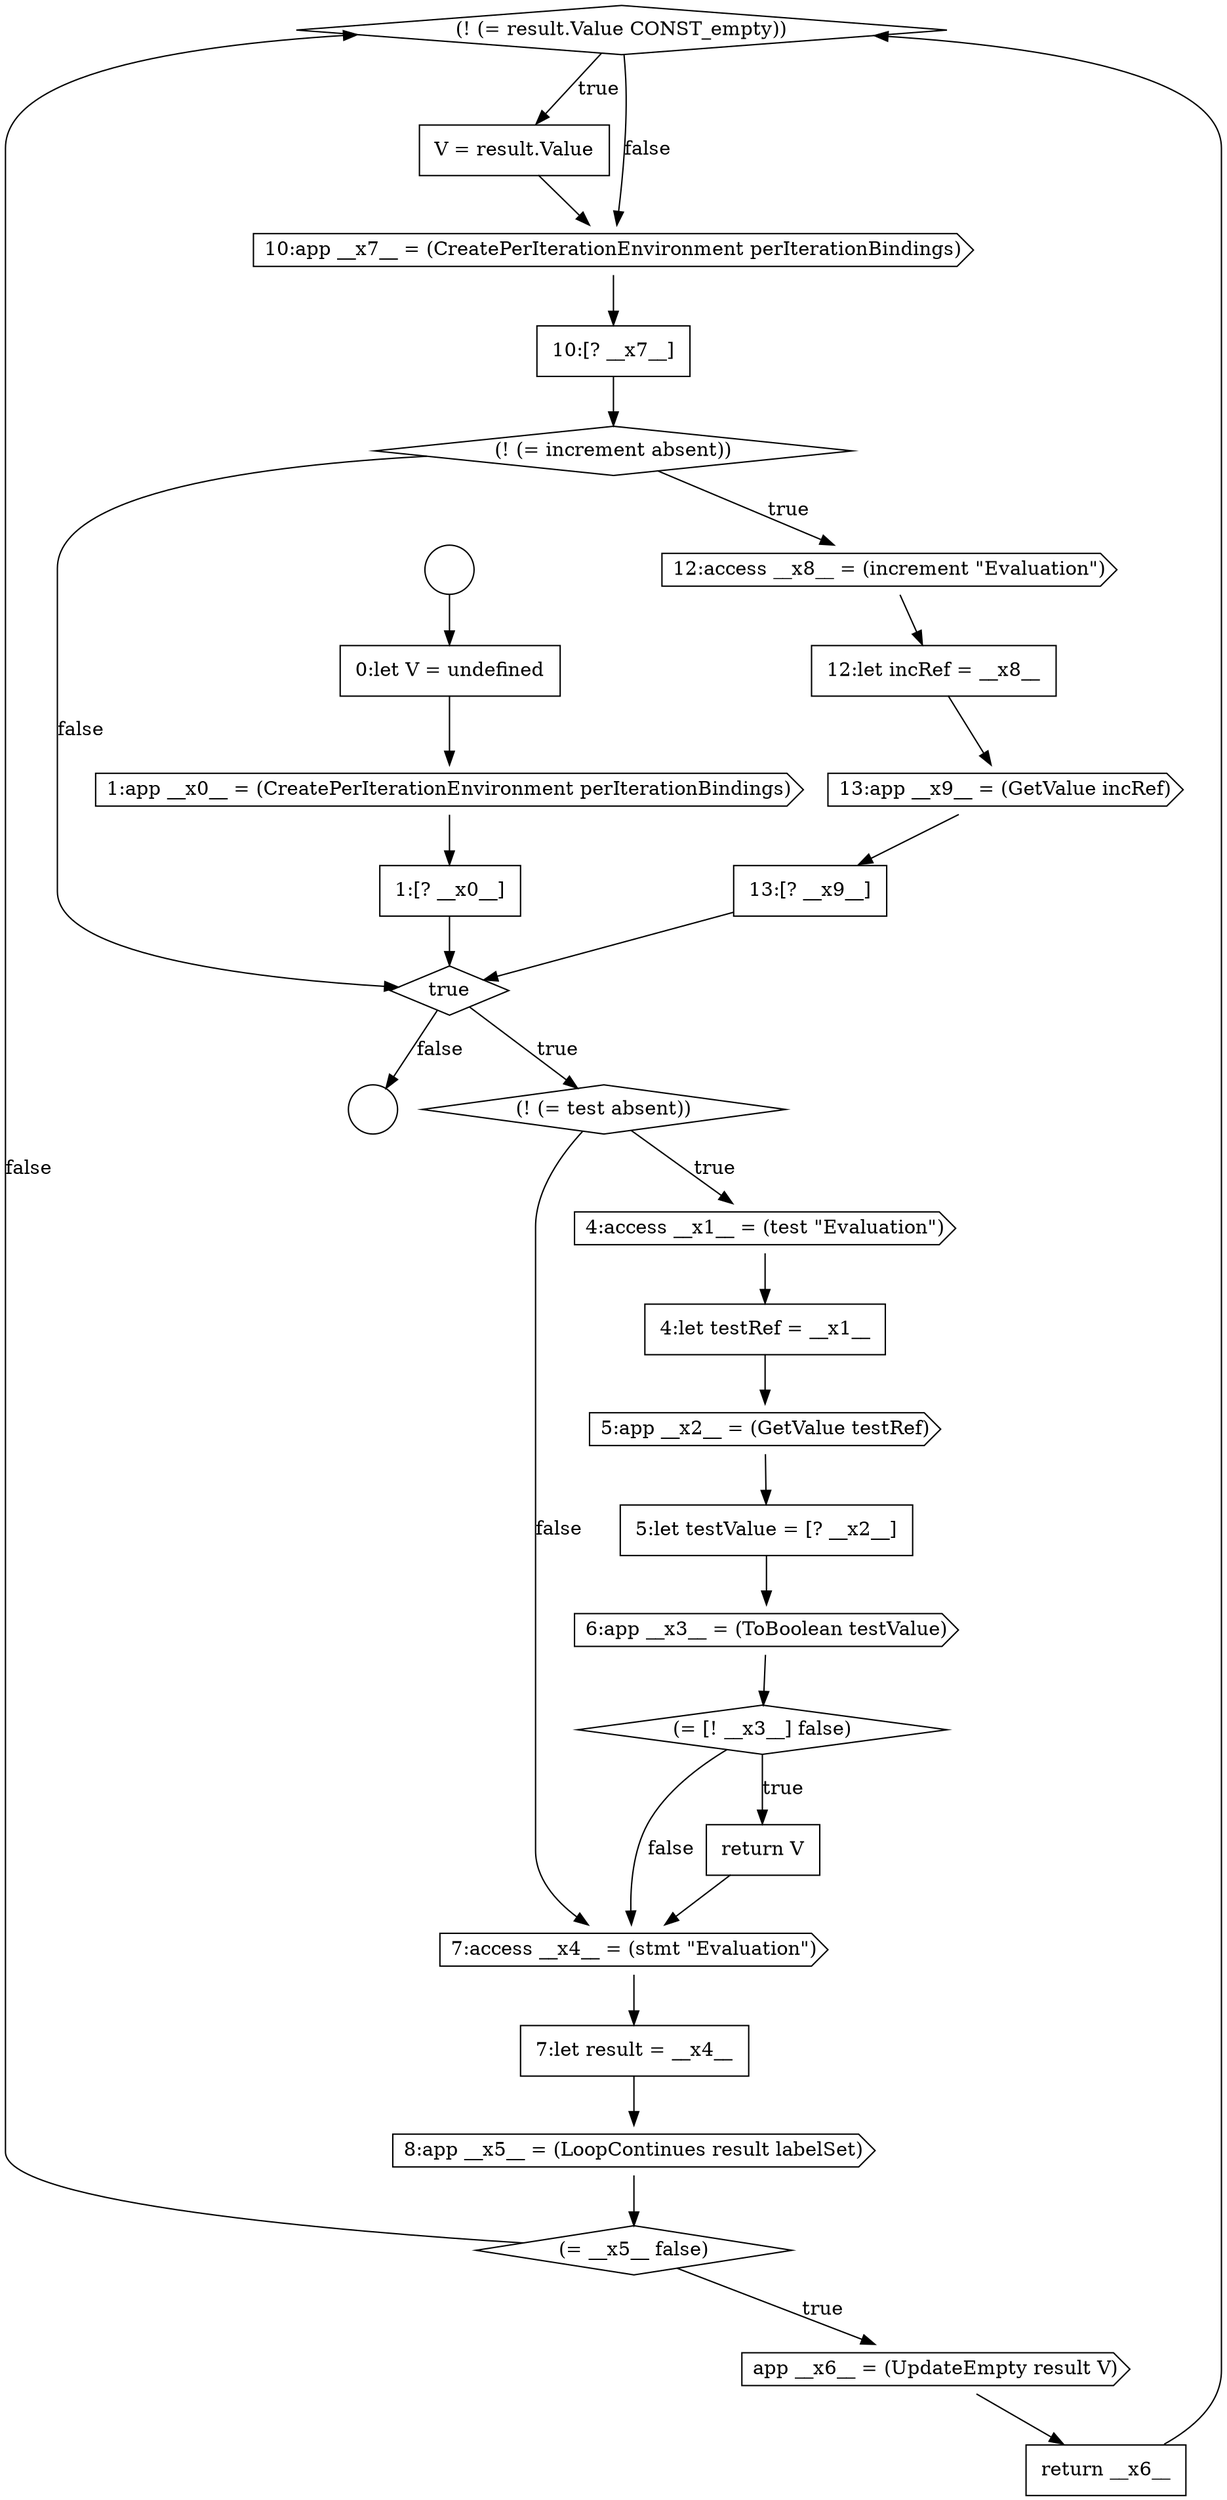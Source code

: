 digraph {
  node7396 [shape=diamond, label=<<font color="black">(! (= result.Value CONST_empty))</font>> color="black" fillcolor="white" style=filled]
  node7377 [shape=circle label=" " color="black" fillcolor="white" style=filled]
  node7400 [shape=diamond, label=<<font color="black">(! (= increment absent))</font>> color="black" fillcolor="white" style=filled]
  node7390 [shape=cds, label=<<font color="black">7:access __x4__ = (stmt &quot;Evaluation&quot;)</font>> color="black" fillcolor="white" style=filled]
  node7376 [shape=circle label=" " color="black" fillcolor="white" style=filled]
  node7381 [shape=diamond, label=<<font color="black">true</font>> color="black" fillcolor="white" style=filled]
  node7393 [shape=diamond, label=<<font color="black">(= __x5__ false)</font>> color="black" fillcolor="white" style=filled]
  node7378 [shape=none, margin=0, label=<<font color="black">
    <table border="0" cellborder="1" cellspacing="0" cellpadding="10">
      <tr><td align="left">0:let V = undefined</td></tr>
    </table>
  </font>> color="black" fillcolor="white" style=filled]
  node7389 [shape=none, margin=0, label=<<font color="black">
    <table border="0" cellborder="1" cellspacing="0" cellpadding="10">
      <tr><td align="left">return V</td></tr>
    </table>
  </font>> color="black" fillcolor="white" style=filled]
  node7404 [shape=none, margin=0, label=<<font color="black">
    <table border="0" cellborder="1" cellspacing="0" cellpadding="10">
      <tr><td align="left">13:[? __x9__]</td></tr>
    </table>
  </font>> color="black" fillcolor="white" style=filled]
  node7385 [shape=cds, label=<<font color="black">5:app __x2__ = (GetValue testRef)</font>> color="black" fillcolor="white" style=filled]
  node7397 [shape=none, margin=0, label=<<font color="black">
    <table border="0" cellborder="1" cellspacing="0" cellpadding="10">
      <tr><td align="left">V = result.Value</td></tr>
    </table>
  </font>> color="black" fillcolor="white" style=filled]
  node7382 [shape=diamond, label=<<font color="black">(! (= test absent))</font>> color="black" fillcolor="white" style=filled]
  node7394 [shape=cds, label=<<font color="black">app __x6__ = (UpdateEmpty result V)</font>> color="black" fillcolor="white" style=filled]
  node7379 [shape=cds, label=<<font color="black">1:app __x0__ = (CreatePerIterationEnvironment perIterationBindings)</font>> color="black" fillcolor="white" style=filled]
  node7383 [shape=cds, label=<<font color="black">4:access __x1__ = (test &quot;Evaluation&quot;)</font>> color="black" fillcolor="white" style=filled]
  node7403 [shape=cds, label=<<font color="black">13:app __x9__ = (GetValue incRef)</font>> color="black" fillcolor="white" style=filled]
  node7395 [shape=none, margin=0, label=<<font color="black">
    <table border="0" cellborder="1" cellspacing="0" cellpadding="10">
      <tr><td align="left">return __x6__</td></tr>
    </table>
  </font>> color="black" fillcolor="white" style=filled]
  node7384 [shape=none, margin=0, label=<<font color="black">
    <table border="0" cellborder="1" cellspacing="0" cellpadding="10">
      <tr><td align="left">4:let testRef = __x1__</td></tr>
    </table>
  </font>> color="black" fillcolor="white" style=filled]
  node7399 [shape=none, margin=0, label=<<font color="black">
    <table border="0" cellborder="1" cellspacing="0" cellpadding="10">
      <tr><td align="left">10:[? __x7__]</td></tr>
    </table>
  </font>> color="black" fillcolor="white" style=filled]
  node7402 [shape=none, margin=0, label=<<font color="black">
    <table border="0" cellborder="1" cellspacing="0" cellpadding="10">
      <tr><td align="left">12:let incRef = __x8__</td></tr>
    </table>
  </font>> color="black" fillcolor="white" style=filled]
  node7386 [shape=none, margin=0, label=<<font color="black">
    <table border="0" cellborder="1" cellspacing="0" cellpadding="10">
      <tr><td align="left">5:let testValue = [? __x2__]</td></tr>
    </table>
  </font>> color="black" fillcolor="white" style=filled]
  node7401 [shape=cds, label=<<font color="black">12:access __x8__ = (increment &quot;Evaluation&quot;)</font>> color="black" fillcolor="white" style=filled]
  node7388 [shape=diamond, label=<<font color="black">(= [! __x3__] false)</font>> color="black" fillcolor="white" style=filled]
  node7398 [shape=cds, label=<<font color="black">10:app __x7__ = (CreatePerIterationEnvironment perIterationBindings)</font>> color="black" fillcolor="white" style=filled]
  node7391 [shape=none, margin=0, label=<<font color="black">
    <table border="0" cellborder="1" cellspacing="0" cellpadding="10">
      <tr><td align="left">7:let result = __x4__</td></tr>
    </table>
  </font>> color="black" fillcolor="white" style=filled]
  node7380 [shape=none, margin=0, label=<<font color="black">
    <table border="0" cellborder="1" cellspacing="0" cellpadding="10">
      <tr><td align="left">1:[? __x0__]</td></tr>
    </table>
  </font>> color="black" fillcolor="white" style=filled]
  node7387 [shape=cds, label=<<font color="black">6:app __x3__ = (ToBoolean testValue)</font>> color="black" fillcolor="white" style=filled]
  node7392 [shape=cds, label=<<font color="black">8:app __x5__ = (LoopContinues result labelSet)</font>> color="black" fillcolor="white" style=filled]
  node7380 -> node7381 [ color="black"]
  node7381 -> node7382 [label=<<font color="black">true</font>> color="black"]
  node7381 -> node7377 [label=<<font color="black">false</font>> color="black"]
  node7385 -> node7386 [ color="black"]
  node7396 -> node7397 [label=<<font color="black">true</font>> color="black"]
  node7396 -> node7398 [label=<<font color="black">false</font>> color="black"]
  node7397 -> node7398 [ color="black"]
  node7388 -> node7389 [label=<<font color="black">true</font>> color="black"]
  node7388 -> node7390 [label=<<font color="black">false</font>> color="black"]
  node7379 -> node7380 [ color="black"]
  node7403 -> node7404 [ color="black"]
  node7391 -> node7392 [ color="black"]
  node7382 -> node7383 [label=<<font color="black">true</font>> color="black"]
  node7382 -> node7390 [label=<<font color="black">false</font>> color="black"]
  node7390 -> node7391 [ color="black"]
  node7376 -> node7378 [ color="black"]
  node7401 -> node7402 [ color="black"]
  node7400 -> node7401 [label=<<font color="black">true</font>> color="black"]
  node7400 -> node7381 [label=<<font color="black">false</font>> color="black"]
  node7399 -> node7400 [ color="black"]
  node7389 -> node7390 [ color="black"]
  node7378 -> node7379 [ color="black"]
  node7394 -> node7395 [ color="black"]
  node7404 -> node7381 [ color="black"]
  node7395 -> node7396 [ color="black"]
  node7384 -> node7385 [ color="black"]
  node7402 -> node7403 [ color="black"]
  node7393 -> node7394 [label=<<font color="black">true</font>> color="black"]
  node7393 -> node7396 [label=<<font color="black">false</font>> color="black"]
  node7392 -> node7393 [ color="black"]
  node7398 -> node7399 [ color="black"]
  node7383 -> node7384 [ color="black"]
  node7386 -> node7387 [ color="black"]
  node7387 -> node7388 [ color="black"]
}
